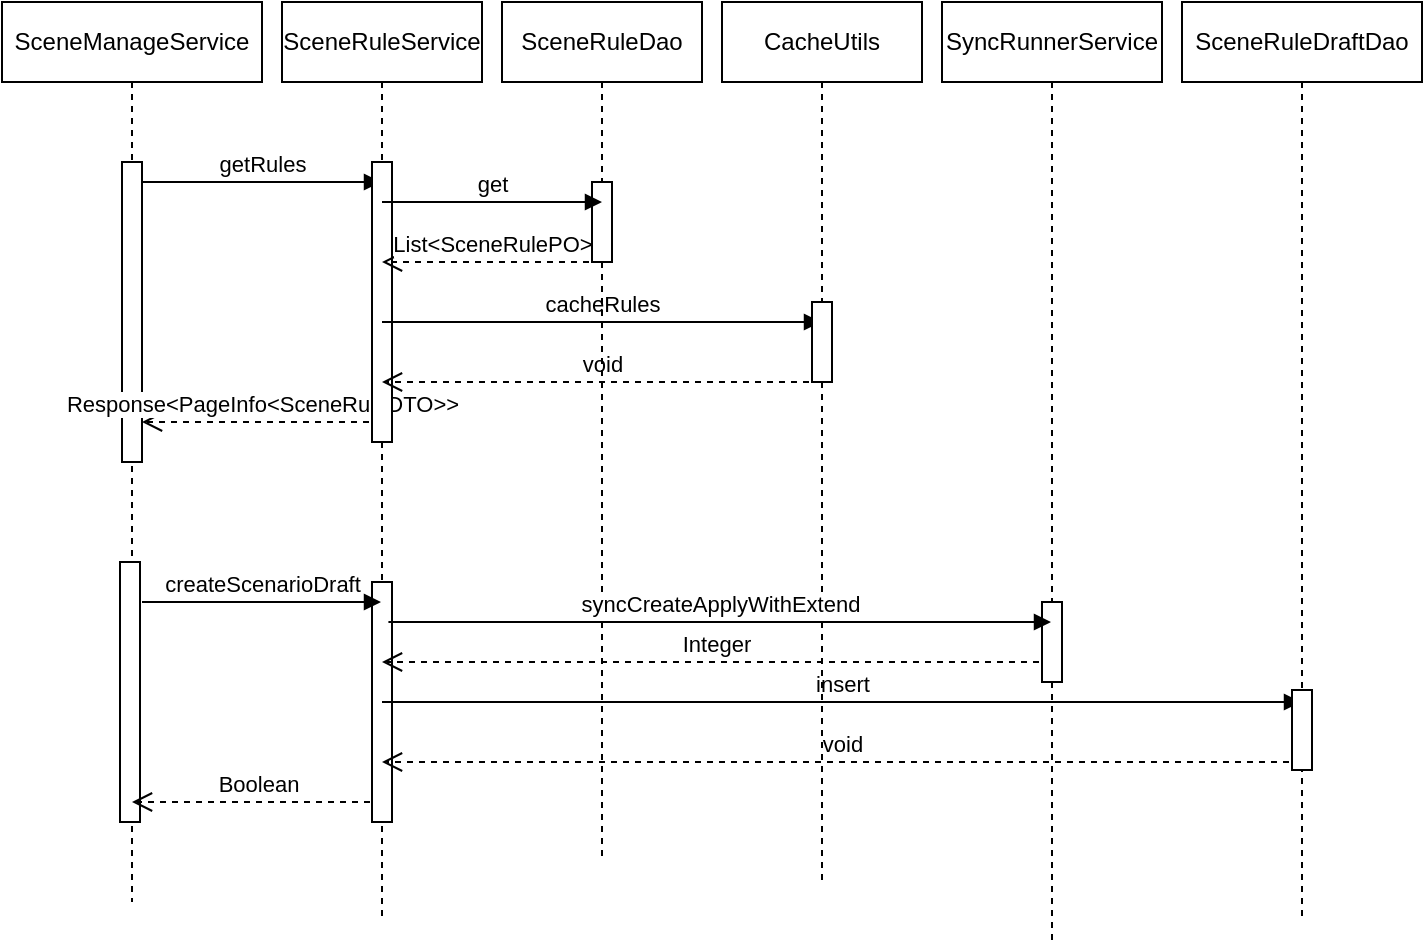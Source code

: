 <mxfile version="12.6.5" type="device"><diagram id="Joq1LOcpo0cxSgfOHs28" name="Page-1"><mxGraphModel dx="1048" dy="607" grid="1" gridSize="10" guides="1" tooltips="1" connect="1" arrows="1" fold="1" page="1" pageScale="1" pageWidth="827" pageHeight="1169" math="0" shadow="0"><root><mxCell id="0"/><mxCell id="1" parent="0"/><mxCell id="OSe_bX4tF6yqtJ_cUEDu-1" value="SceneManageService" style="shape=umlLifeline;perimeter=lifelinePerimeter;whiteSpace=wrap;html=1;container=1;collapsible=0;recursiveResize=0;outlineConnect=0;" parent="1" vertex="1"><mxGeometry x="180" y="220" width="130" height="450" as="geometry"/></mxCell><mxCell id="OSe_bX4tF6yqtJ_cUEDu-10" value="" style="html=1;points=[];perimeter=orthogonalPerimeter;" parent="OSe_bX4tF6yqtJ_cUEDu-1" vertex="1"><mxGeometry x="60" y="80" width="10" height="150" as="geometry"/></mxCell><mxCell id="OSe_bX4tF6yqtJ_cUEDu-11" value="getRules" style="html=1;verticalAlign=bottom;endArrow=block;" parent="OSe_bX4tF6yqtJ_cUEDu-1" target="OSe_bX4tF6yqtJ_cUEDu-2" edge="1"><mxGeometry width="80" relative="1" as="geometry"><mxPoint x="70" y="90" as="sourcePoint"/><mxPoint x="150" y="90" as="targetPoint"/></mxGeometry></mxCell><mxCell id="OSe_bX4tF6yqtJ_cUEDu-22" value="Response&amp;lt;PageInfo&amp;lt;SceneRuleDTO&amp;gt;&amp;gt;" style="html=1;verticalAlign=bottom;endArrow=open;dashed=1;endSize=8;" parent="OSe_bX4tF6yqtJ_cUEDu-1" source="OSe_bX4tF6yqtJ_cUEDu-2" edge="1"><mxGeometry relative="1" as="geometry"><mxPoint x="150" y="210" as="sourcePoint"/><mxPoint x="70" y="210" as="targetPoint"/></mxGeometry></mxCell><mxCell id="OSe_bX4tF6yqtJ_cUEDu-23" value="" style="html=1;points=[];perimeter=orthogonalPerimeter;" parent="OSe_bX4tF6yqtJ_cUEDu-1" vertex="1"><mxGeometry x="59" y="280" width="10" height="130" as="geometry"/></mxCell><mxCell id="qyiZGLFG9DheVvwF3LJO-13" value="Boolean" style="html=1;verticalAlign=bottom;endArrow=open;dashed=1;endSize=8;" edge="1" parent="OSe_bX4tF6yqtJ_cUEDu-1" target="OSe_bX4tF6yqtJ_cUEDu-1"><mxGeometry relative="1" as="geometry"><mxPoint x="190" y="400" as="sourcePoint"/><mxPoint x="110" y="400" as="targetPoint"/></mxGeometry></mxCell><mxCell id="OSe_bX4tF6yqtJ_cUEDu-2" value="SceneRuleService" style="shape=umlLifeline;perimeter=lifelinePerimeter;whiteSpace=wrap;html=1;container=1;collapsible=0;recursiveResize=0;outlineConnect=0;" parent="1" vertex="1"><mxGeometry x="320" y="220" width="100" height="460" as="geometry"/></mxCell><mxCell id="OSe_bX4tF6yqtJ_cUEDu-12" value="" style="html=1;points=[];perimeter=orthogonalPerimeter;" parent="OSe_bX4tF6yqtJ_cUEDu-2" vertex="1"><mxGeometry x="45" y="80" width="10" height="140" as="geometry"/></mxCell><mxCell id="OSe_bX4tF6yqtJ_cUEDu-18" value="List&amp;lt;SceneRulePO&amp;gt;" style="html=1;verticalAlign=bottom;endArrow=open;dashed=1;endSize=8;" parent="OSe_bX4tF6yqtJ_cUEDu-2" source="OSe_bX4tF6yqtJ_cUEDu-3" edge="1"><mxGeometry relative="1" as="geometry"><mxPoint x="130" y="130" as="sourcePoint"/><mxPoint x="50" y="130" as="targetPoint"/></mxGeometry></mxCell><mxCell id="OSe_bX4tF6yqtJ_cUEDu-20" value="cacheRules" style="html=1;verticalAlign=bottom;endArrow=block;" parent="OSe_bX4tF6yqtJ_cUEDu-2" target="OSe_bX4tF6yqtJ_cUEDu-6" edge="1"><mxGeometry width="80" relative="1" as="geometry"><mxPoint x="50" y="160" as="sourcePoint"/><mxPoint x="130" y="160" as="targetPoint"/></mxGeometry></mxCell><mxCell id="OSe_bX4tF6yqtJ_cUEDu-21" value="void" style="html=1;verticalAlign=bottom;endArrow=open;dashed=1;endSize=8;" parent="OSe_bX4tF6yqtJ_cUEDu-2" source="OSe_bX4tF6yqtJ_cUEDu-6" edge="1"><mxGeometry relative="1" as="geometry"><mxPoint x="130" y="190" as="sourcePoint"/><mxPoint x="50" y="190" as="targetPoint"/></mxGeometry></mxCell><mxCell id="OSe_bX4tF6yqtJ_cUEDu-24" value="" style="html=1;points=[];perimeter=orthogonalPerimeter;" parent="OSe_bX4tF6yqtJ_cUEDu-2" vertex="1"><mxGeometry x="45" y="290" width="10" height="120" as="geometry"/></mxCell><mxCell id="qyiZGLFG9DheVvwF3LJO-5" value="Integer" style="html=1;verticalAlign=bottom;endArrow=open;dashed=1;endSize=8;" edge="1" parent="OSe_bX4tF6yqtJ_cUEDu-2" source="qyiZGLFG9DheVvwF3LJO-2"><mxGeometry relative="1" as="geometry"><mxPoint x="130" y="330" as="sourcePoint"/><mxPoint x="50" y="330" as="targetPoint"/></mxGeometry></mxCell><mxCell id="qyiZGLFG9DheVvwF3LJO-11" value="insert" style="html=1;verticalAlign=bottom;endArrow=block;" edge="1" parent="OSe_bX4tF6yqtJ_cUEDu-2" target="qyiZGLFG9DheVvwF3LJO-8"><mxGeometry width="80" relative="1" as="geometry"><mxPoint x="50" y="350" as="sourcePoint"/><mxPoint x="130" y="350" as="targetPoint"/></mxGeometry></mxCell><mxCell id="qyiZGLFG9DheVvwF3LJO-12" value="void" style="html=1;verticalAlign=bottom;endArrow=open;dashed=1;endSize=8;" edge="1" parent="OSe_bX4tF6yqtJ_cUEDu-2" source="qyiZGLFG9DheVvwF3LJO-8"><mxGeometry relative="1" as="geometry"><mxPoint x="130" y="380" as="sourcePoint"/><mxPoint x="50" y="380" as="targetPoint"/></mxGeometry></mxCell><mxCell id="OSe_bX4tF6yqtJ_cUEDu-3" value="SceneRuleDao" style="shape=umlLifeline;perimeter=lifelinePerimeter;whiteSpace=wrap;html=1;container=1;collapsible=0;recursiveResize=0;outlineConnect=0;" parent="1" vertex="1"><mxGeometry x="430" y="220" width="100" height="430" as="geometry"/></mxCell><mxCell id="OSe_bX4tF6yqtJ_cUEDu-16" value="" style="html=1;points=[];perimeter=orthogonalPerimeter;" parent="OSe_bX4tF6yqtJ_cUEDu-3" vertex="1"><mxGeometry x="45" y="90" width="10" height="40" as="geometry"/></mxCell><mxCell id="OSe_bX4tF6yqtJ_cUEDu-6" value="CacheUtils" style="shape=umlLifeline;perimeter=lifelinePerimeter;whiteSpace=wrap;html=1;container=1;collapsible=0;recursiveResize=0;outlineConnect=0;" parent="1" vertex="1"><mxGeometry x="540" y="220" width="100" height="440" as="geometry"/></mxCell><mxCell id="OSe_bX4tF6yqtJ_cUEDu-19" value="" style="html=1;points=[];perimeter=orthogonalPerimeter;" parent="OSe_bX4tF6yqtJ_cUEDu-6" vertex="1"><mxGeometry x="45" y="150" width="10" height="40" as="geometry"/></mxCell><mxCell id="OSe_bX4tF6yqtJ_cUEDu-15" value="get" style="html=1;verticalAlign=bottom;endArrow=block;" parent="1" source="OSe_bX4tF6yqtJ_cUEDu-2" edge="1"><mxGeometry width="80" relative="1" as="geometry"><mxPoint x="460" y="319.5" as="sourcePoint"/><mxPoint x="480" y="320" as="targetPoint"/></mxGeometry></mxCell><mxCell id="OSe_bX4tF6yqtJ_cUEDu-25" value="createScenarioDraft" style="html=1;verticalAlign=bottom;endArrow=block;" parent="1" target="OSe_bX4tF6yqtJ_cUEDu-2" edge="1"><mxGeometry width="80" relative="1" as="geometry"><mxPoint x="250" y="520" as="sourcePoint"/><mxPoint x="330" y="520" as="targetPoint"/></mxGeometry></mxCell><mxCell id="qyiZGLFG9DheVvwF3LJO-2" value="SyncRunnerService" style="shape=umlLifeline;perimeter=lifelinePerimeter;whiteSpace=wrap;html=1;container=1;collapsible=0;recursiveResize=0;outlineConnect=0;" vertex="1" parent="1"><mxGeometry x="650" y="220" width="110" height="470" as="geometry"/></mxCell><mxCell id="qyiZGLFG9DheVvwF3LJO-3" value="" style="html=1;points=[];perimeter=orthogonalPerimeter;" vertex="1" parent="qyiZGLFG9DheVvwF3LJO-2"><mxGeometry x="50" y="300" width="10" height="40" as="geometry"/></mxCell><mxCell id="qyiZGLFG9DheVvwF3LJO-4" value="syncCreateApplyWithExtend" style="html=1;verticalAlign=bottom;endArrow=block;" edge="1" parent="1" target="qyiZGLFG9DheVvwF3LJO-2"><mxGeometry width="80" relative="1" as="geometry"><mxPoint x="373.21" y="530" as="sourcePoint"/><mxPoint x="453.21" y="530" as="targetPoint"/></mxGeometry></mxCell><mxCell id="qyiZGLFG9DheVvwF3LJO-8" value="SceneRuleDraftDao" style="shape=umlLifeline;perimeter=lifelinePerimeter;whiteSpace=wrap;html=1;container=1;collapsible=0;recursiveResize=0;outlineConnect=0;" vertex="1" parent="1"><mxGeometry x="770" y="220" width="120" height="460" as="geometry"/></mxCell><mxCell id="qyiZGLFG9DheVvwF3LJO-9" value="" style="html=1;points=[];perimeter=orthogonalPerimeter;" vertex="1" parent="qyiZGLFG9DheVvwF3LJO-8"><mxGeometry x="55" y="344" width="10" height="40" as="geometry"/></mxCell></root></mxGraphModel></diagram></mxfile>